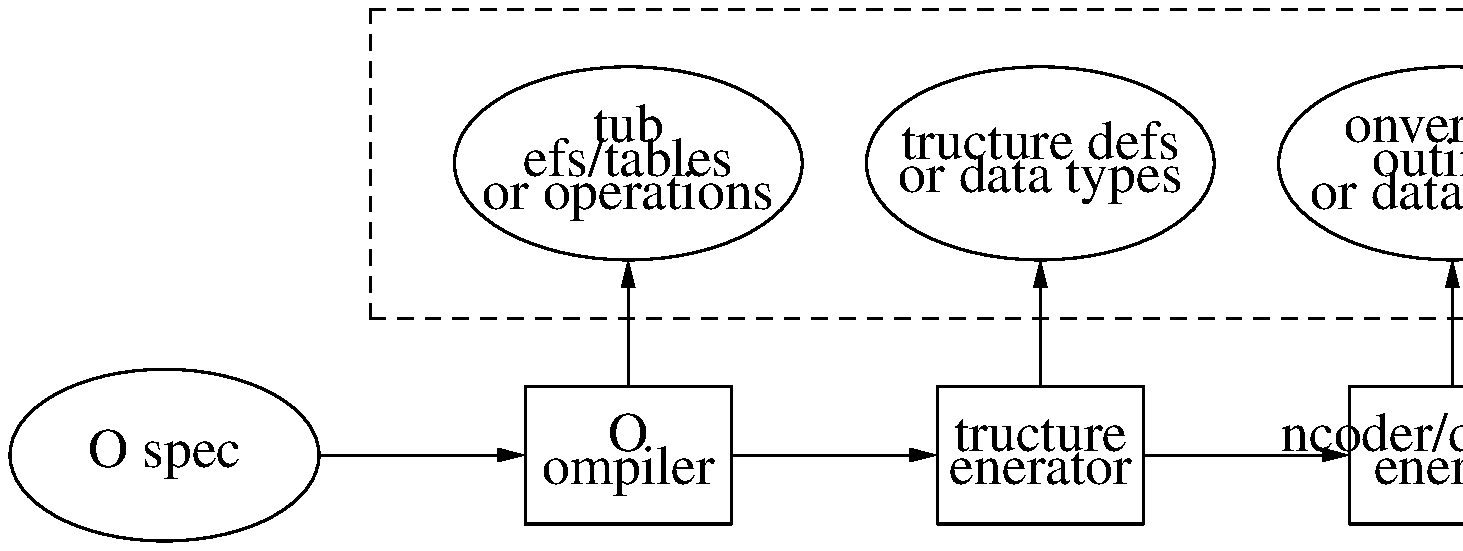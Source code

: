 .PS 8.5i
.ps 20
## figure 9
ellipsewid = ellipsewid*3/2
ellipseht = ellipseht*5/4
linewid = linewid*3/2
##
B1:     ellipse "\sf RO spec"
B2:     box "\sf RO" "\sf compiler" \
                with .w at (B1.e.x+linewid, B1.e.y)
        arrow from B1.e to B2.w
B2a:    ellipse invis with .s at (B2.n.x, B2.n.y+lineht)
B2b:    ellipse "\sf stub" "\sf defs/tables" "\sf for operations" \
                with .c at B2a.c width 9*ellipsewid/8 height 9*ellipseht/8
        arrow from B2.n to B2b.s
##
B3:     box "\sf structure" "\sf generator" \
                with .w at (B2.e.x+linewid, B2.e.y)
        arrow from B2.e to B3.w
B3a:    ellipse invis with .s at (B3.n.x, B3.n.y+lineht)
B3b:    ellipse "\sf structure defs" "\sf for data types" \
                with .c at B3a.c width 9*ellipsewid/8 height 9*ellipseht/8
        arrow from B3.n to B3b.s
##
B4:     box "\sf encoder/decoder" "\sf genertor" \
                with .w at (B3.e.x+linewid, B3.e.y)
        arrow from B3.e to B4.w
B4a:    ellipse invis with .s at (B4.n.x, B4.n.y+lineht)
B4b:    ellipse "\sf conversion" "\sf routines" "\sf for data types" \
                with .c at B4a.c width 9*ellipsewid/8 height 9*ellipseht/8
        arrow from B4.n to B4b.s
##
        box dashed with .nw at (B2a.w.x-linewid/2, B2a.n.y+lineht/2) \
                height ellipseht+boxht width B4a.e.x-B2a.w.x+boxwid
##
.PE

